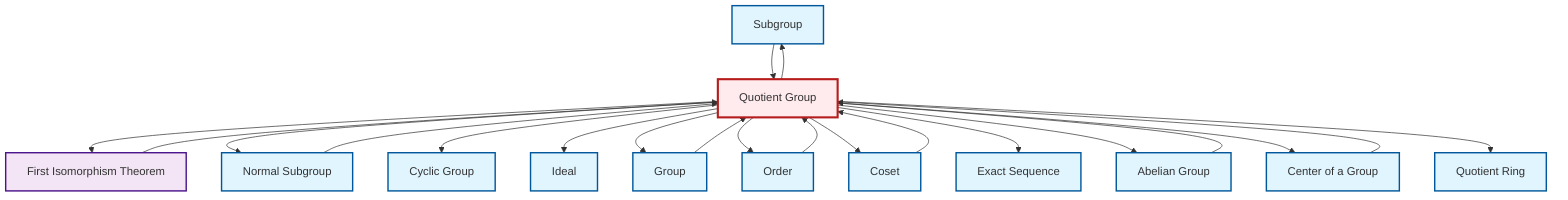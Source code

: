 graph TD
    classDef definition fill:#e1f5fe,stroke:#01579b,stroke-width:2px
    classDef theorem fill:#f3e5f5,stroke:#4a148c,stroke-width:2px
    classDef axiom fill:#fff3e0,stroke:#e65100,stroke-width:2px
    classDef example fill:#e8f5e9,stroke:#1b5e20,stroke-width:2px
    classDef current fill:#ffebee,stroke:#b71c1c,stroke-width:3px
    def-subgroup["Subgroup"]:::definition
    def-quotient-ring["Quotient Ring"]:::definition
    def-abelian-group["Abelian Group"]:::definition
    def-ideal["Ideal"]:::definition
    def-order["Order"]:::definition
    def-normal-subgroup["Normal Subgroup"]:::definition
    def-coset["Coset"]:::definition
    def-center-of-group["Center of a Group"]:::definition
    thm-first-isomorphism["First Isomorphism Theorem"]:::theorem
    def-cyclic-group["Cyclic Group"]:::definition
    def-group["Group"]:::definition
    def-exact-sequence["Exact Sequence"]:::definition
    def-quotient-group["Quotient Group"]:::definition
    thm-first-isomorphism --> def-quotient-group
    def-normal-subgroup --> def-quotient-group
    def-quotient-group --> thm-first-isomorphism
    def-subgroup --> def-quotient-group
    def-quotient-group --> def-normal-subgroup
    def-coset --> def-quotient-group
    def-quotient-group --> def-cyclic-group
    def-quotient-group --> def-ideal
    def-order --> def-quotient-group
    def-center-of-group --> def-quotient-group
    def-quotient-group --> def-group
    def-quotient-group --> def-order
    def-quotient-group --> def-coset
    def-group --> def-quotient-group
    def-quotient-group --> def-exact-sequence
    def-quotient-group --> def-abelian-group
    def-quotient-group --> def-subgroup
    def-quotient-group --> def-center-of-group
    def-abelian-group --> def-quotient-group
    def-quotient-group --> def-quotient-ring
    class def-quotient-group current